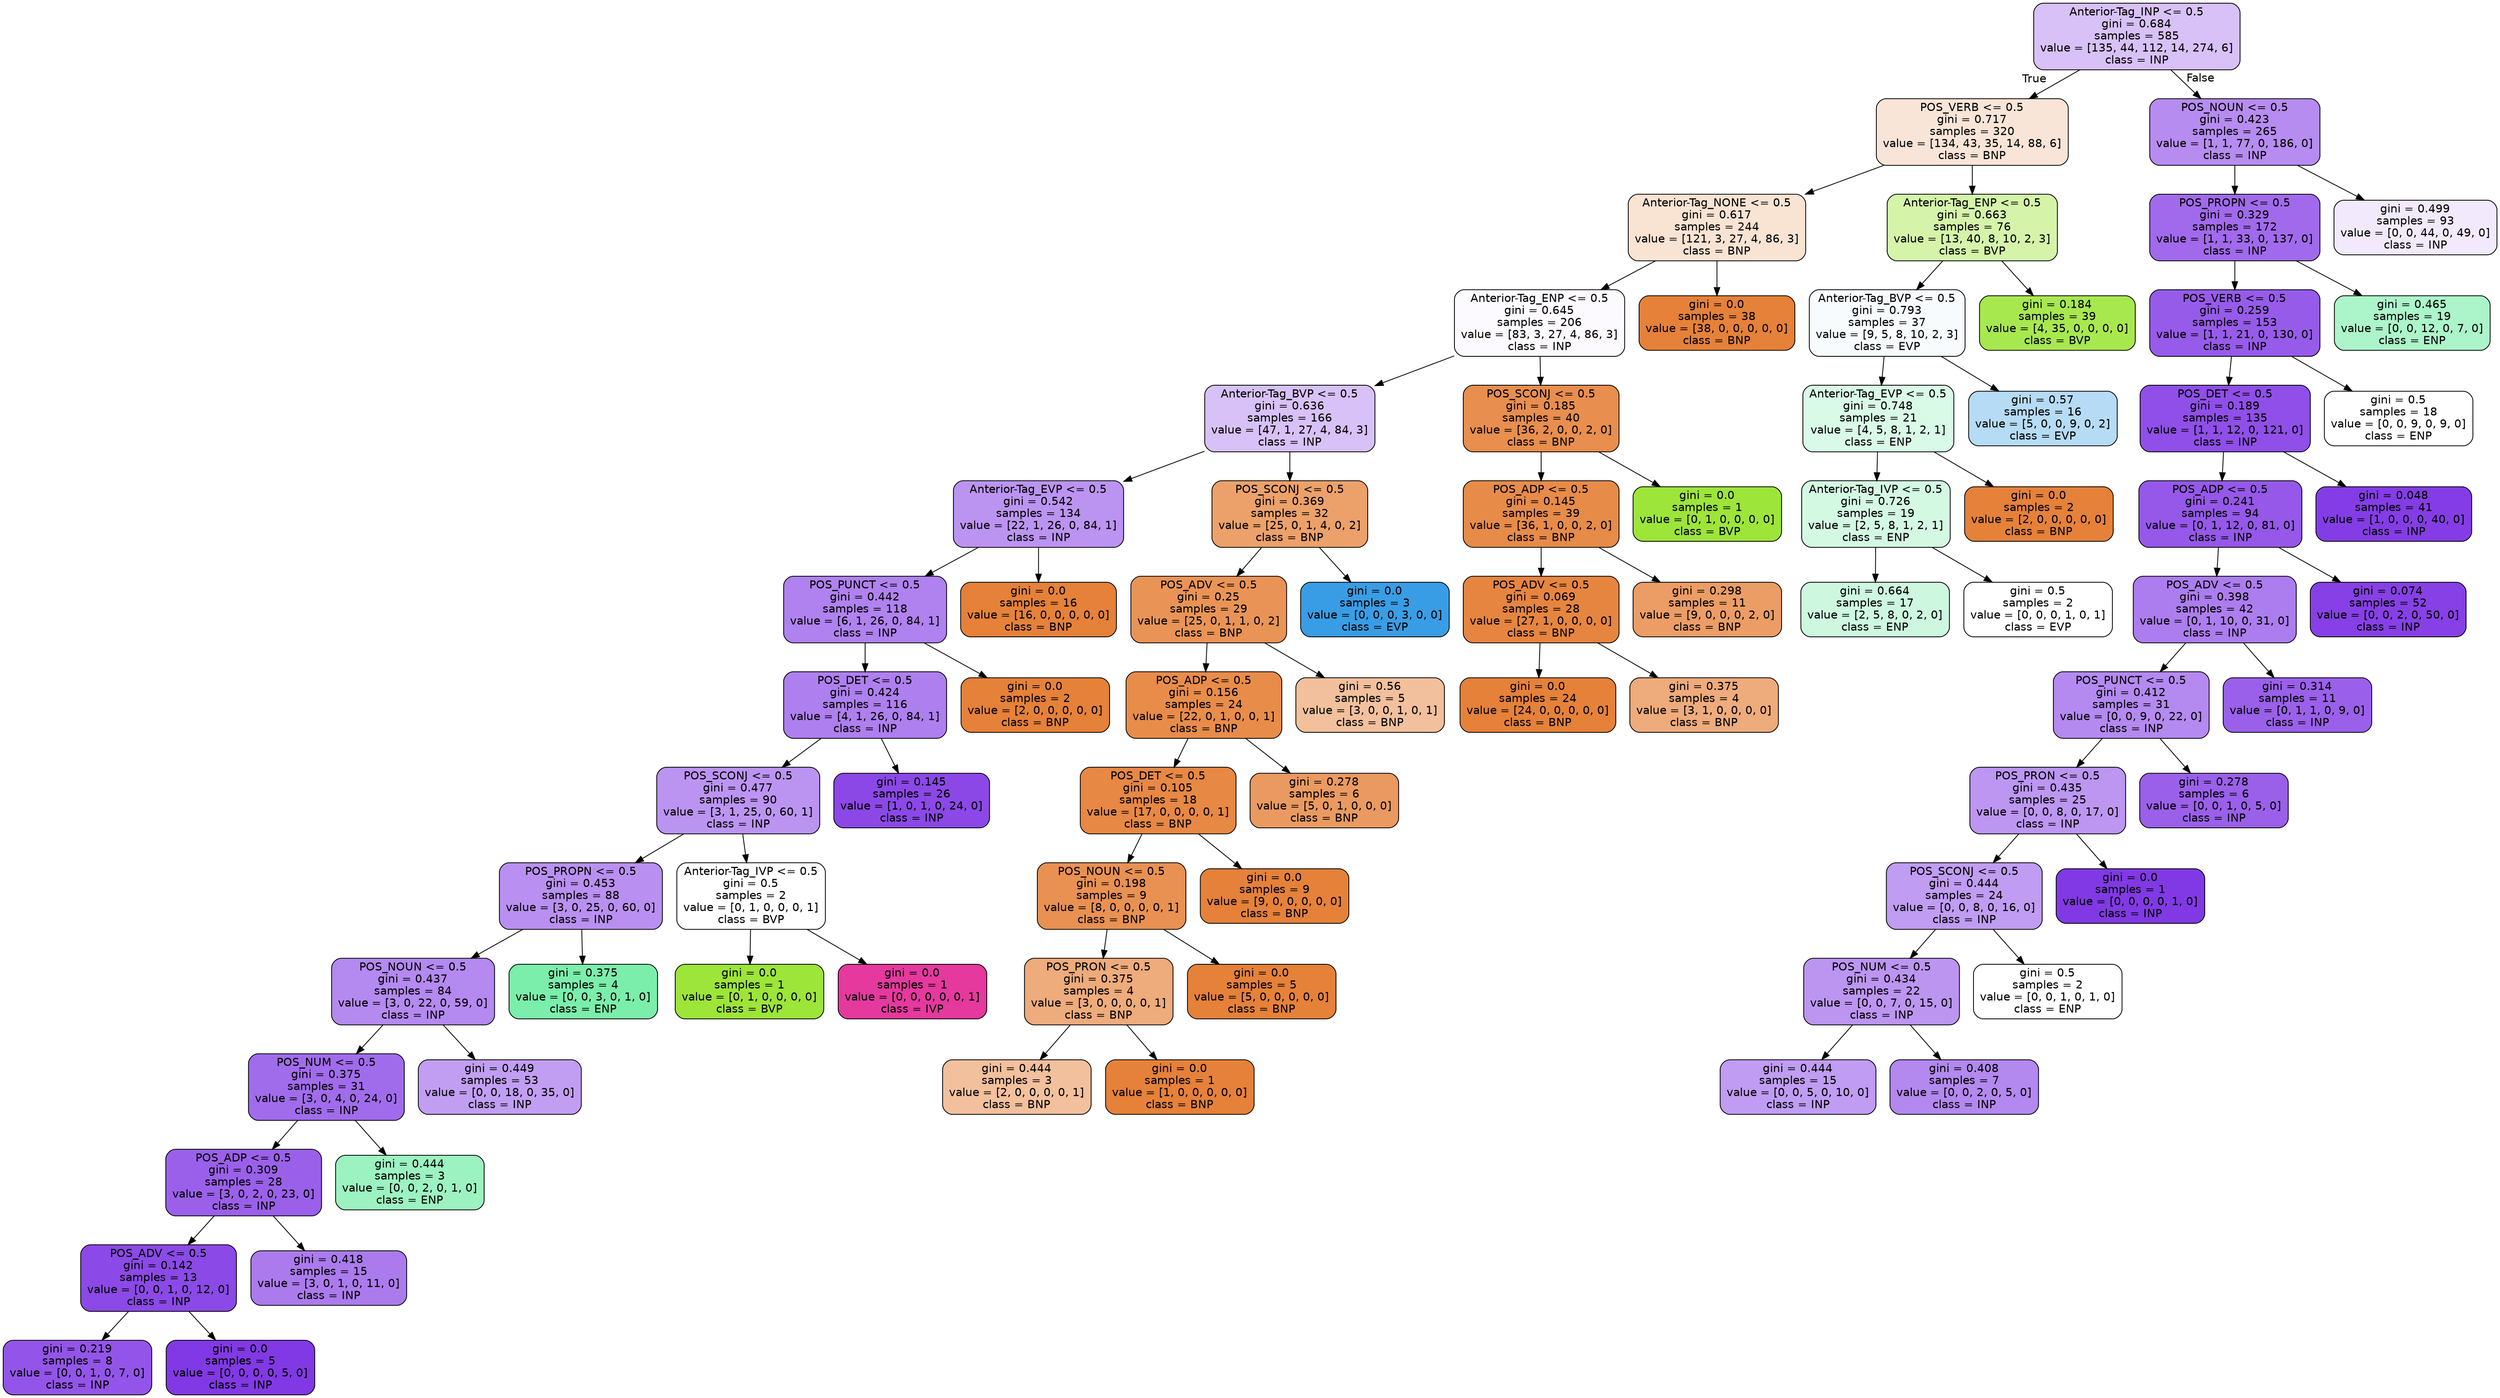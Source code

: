 digraph Tree {
node [shape=box, style="filled, rounded", color="black", fontname=helvetica] ;
edge [fontname=helvetica] ;
0 [label="Anterior-Tag_INP <= 0.5\ngini = 0.684\nsamples = 585\nvalue = [135, 44, 112, 14, 274, 6]\nclass = INP", fillcolor="#8139e54f"] ;
1 [label="POS_VERB <= 0.5\ngini = 0.717\nsamples = 320\nvalue = [134, 43, 35, 14, 88, 6]\nclass = BNP", fillcolor="#e5813933"] ;
0 -> 1 [labeldistance=2.5, labelangle=45, headlabel="True"] ;
2 [label="Anterior-Tag_NONE <= 0.5\ngini = 0.617\nsamples = 244\nvalue = [121, 3, 27, 4, 86, 3]\nclass = BNP", fillcolor="#e5813938"] ;
1 -> 2 ;
3 [label="Anterior-Tag_ENP <= 0.5\ngini = 0.645\nsamples = 206\nvalue = [83, 3, 27, 4, 86, 3]\nclass = INP", fillcolor="#8139e506"] ;
2 -> 3 ;
4 [label="Anterior-Tag_BVP <= 0.5\ngini = 0.636\nsamples = 166\nvalue = [47, 1, 27, 4, 84, 3]\nclass = INP", fillcolor="#8139e54f"] ;
3 -> 4 ;
5 [label="Anterior-Tag_EVP <= 0.5\ngini = 0.542\nsamples = 134\nvalue = [22, 1, 26, 0, 84, 1]\nclass = INP", fillcolor="#8139e589"] ;
4 -> 5 ;
6 [label="POS_PUNCT <= 0.5\ngini = 0.442\nsamples = 118\nvalue = [6, 1, 26, 0, 84, 1]\nclass = INP", fillcolor="#8139e5a1"] ;
5 -> 6 ;
7 [label="POS_DET <= 0.5\ngini = 0.424\nsamples = 116\nvalue = [4, 1, 26, 0, 84, 1]\nclass = INP", fillcolor="#8139e5a4"] ;
6 -> 7 ;
8 [label="POS_SCONJ <= 0.5\ngini = 0.477\nsamples = 90\nvalue = [3, 1, 25, 0, 60, 1]\nclass = INP", fillcolor="#8139e589"] ;
7 -> 8 ;
9 [label="POS_PROPN <= 0.5\ngini = 0.453\nsamples = 88\nvalue = [3, 0, 25, 0, 60, 0]\nclass = INP", fillcolor="#8139e58e"] ;
8 -> 9 ;
10 [label="POS_NOUN <= 0.5\ngini = 0.437\nsamples = 84\nvalue = [3, 0, 22, 0, 59, 0]\nclass = INP", fillcolor="#8139e598"] ;
9 -> 10 ;
11 [label="POS_NUM <= 0.5\ngini = 0.375\nsamples = 31\nvalue = [3, 0, 4, 0, 24, 0]\nclass = INP", fillcolor="#8139e5bd"] ;
10 -> 11 ;
12 [label="POS_ADP <= 0.5\ngini = 0.309\nsamples = 28\nvalue = [3, 0, 2, 0, 23, 0]\nclass = INP", fillcolor="#8139e5cc"] ;
11 -> 12 ;
13 [label="POS_ADV <= 0.5\ngini = 0.142\nsamples = 13\nvalue = [0, 0, 1, 0, 12, 0]\nclass = INP", fillcolor="#8139e5ea"] ;
12 -> 13 ;
14 [label="gini = 0.219\nsamples = 8\nvalue = [0, 0, 1, 0, 7, 0]\nclass = INP", fillcolor="#8139e5db"] ;
13 -> 14 ;
15 [label="gini = 0.0\nsamples = 5\nvalue = [0, 0, 0, 0, 5, 0]\nclass = INP", fillcolor="#8139e5ff"] ;
13 -> 15 ;
16 [label="gini = 0.418\nsamples = 15\nvalue = [3, 0, 1, 0, 11, 0]\nclass = INP", fillcolor="#8139e5aa"] ;
12 -> 16 ;
17 [label="gini = 0.444\nsamples = 3\nvalue = [0, 0, 2, 0, 1, 0]\nclass = ENP", fillcolor="#39e5817f"] ;
11 -> 17 ;
18 [label="gini = 0.449\nsamples = 53\nvalue = [0, 0, 18, 0, 35, 0]\nclass = INP", fillcolor="#8139e57c"] ;
10 -> 18 ;
19 [label="gini = 0.375\nsamples = 4\nvalue = [0, 0, 3, 0, 1, 0]\nclass = ENP", fillcolor="#39e581aa"] ;
9 -> 19 ;
20 [label="Anterior-Tag_IVP <= 0.5\ngini = 0.5\nsamples = 2\nvalue = [0, 1, 0, 0, 0, 1]\nclass = BVP", fillcolor="#9de53900"] ;
8 -> 20 ;
21 [label="gini = 0.0\nsamples = 1\nvalue = [0, 1, 0, 0, 0, 0]\nclass = BVP", fillcolor="#9de539ff"] ;
20 -> 21 ;
22 [label="gini = 0.0\nsamples = 1\nvalue = [0, 0, 0, 0, 0, 1]\nclass = IVP", fillcolor="#e5399dff"] ;
20 -> 22 ;
23 [label="gini = 0.145\nsamples = 26\nvalue = [1, 0, 1, 0, 24, 0]\nclass = INP", fillcolor="#8139e5eb"] ;
7 -> 23 ;
24 [label="gini = 0.0\nsamples = 2\nvalue = [2, 0, 0, 0, 0, 0]\nclass = BNP", fillcolor="#e58139ff"] ;
6 -> 24 ;
25 [label="gini = 0.0\nsamples = 16\nvalue = [16, 0, 0, 0, 0, 0]\nclass = BNP", fillcolor="#e58139ff"] ;
5 -> 25 ;
26 [label="POS_SCONJ <= 0.5\ngini = 0.369\nsamples = 32\nvalue = [25, 0, 1, 4, 0, 2]\nclass = BNP", fillcolor="#e58139bf"] ;
4 -> 26 ;
27 [label="POS_ADV <= 0.5\ngini = 0.25\nsamples = 29\nvalue = [25, 0, 1, 1, 0, 2]\nclass = BNP", fillcolor="#e58139d9"] ;
26 -> 27 ;
28 [label="POS_ADP <= 0.5\ngini = 0.156\nsamples = 24\nvalue = [22, 0, 1, 0, 0, 1]\nclass = BNP", fillcolor="#e58139e9"] ;
27 -> 28 ;
29 [label="POS_DET <= 0.5\ngini = 0.105\nsamples = 18\nvalue = [17, 0, 0, 0, 0, 1]\nclass = BNP", fillcolor="#e58139f0"] ;
28 -> 29 ;
30 [label="POS_NOUN <= 0.5\ngini = 0.198\nsamples = 9\nvalue = [8, 0, 0, 0, 0, 1]\nclass = BNP", fillcolor="#e58139df"] ;
29 -> 30 ;
31 [label="POS_PRON <= 0.5\ngini = 0.375\nsamples = 4\nvalue = [3, 0, 0, 0, 0, 1]\nclass = BNP", fillcolor="#e58139aa"] ;
30 -> 31 ;
32 [label="gini = 0.444\nsamples = 3\nvalue = [2, 0, 0, 0, 0, 1]\nclass = BNP", fillcolor="#e581397f"] ;
31 -> 32 ;
33 [label="gini = 0.0\nsamples = 1\nvalue = [1, 0, 0, 0, 0, 0]\nclass = BNP", fillcolor="#e58139ff"] ;
31 -> 33 ;
34 [label="gini = 0.0\nsamples = 5\nvalue = [5, 0, 0, 0, 0, 0]\nclass = BNP", fillcolor="#e58139ff"] ;
30 -> 34 ;
35 [label="gini = 0.0\nsamples = 9\nvalue = [9, 0, 0, 0, 0, 0]\nclass = BNP", fillcolor="#e58139ff"] ;
29 -> 35 ;
36 [label="gini = 0.278\nsamples = 6\nvalue = [5, 0, 1, 0, 0, 0]\nclass = BNP", fillcolor="#e58139cc"] ;
28 -> 36 ;
37 [label="gini = 0.56\nsamples = 5\nvalue = [3, 0, 0, 1, 0, 1]\nclass = BNP", fillcolor="#e581397f"] ;
27 -> 37 ;
38 [label="gini = 0.0\nsamples = 3\nvalue = [0, 0, 0, 3, 0, 0]\nclass = EVP", fillcolor="#399de5ff"] ;
26 -> 38 ;
39 [label="POS_SCONJ <= 0.5\ngini = 0.185\nsamples = 40\nvalue = [36, 2, 0, 0, 2, 0]\nclass = BNP", fillcolor="#e58139e4"] ;
3 -> 39 ;
40 [label="POS_ADP <= 0.5\ngini = 0.145\nsamples = 39\nvalue = [36, 1, 0, 0, 2, 0]\nclass = BNP", fillcolor="#e58139ea"] ;
39 -> 40 ;
41 [label="POS_ADV <= 0.5\ngini = 0.069\nsamples = 28\nvalue = [27, 1, 0, 0, 0, 0]\nclass = BNP", fillcolor="#e58139f6"] ;
40 -> 41 ;
42 [label="gini = 0.0\nsamples = 24\nvalue = [24, 0, 0, 0, 0, 0]\nclass = BNP", fillcolor="#e58139ff"] ;
41 -> 42 ;
43 [label="gini = 0.375\nsamples = 4\nvalue = [3, 1, 0, 0, 0, 0]\nclass = BNP", fillcolor="#e58139aa"] ;
41 -> 43 ;
44 [label="gini = 0.298\nsamples = 11\nvalue = [9, 0, 0, 0, 2, 0]\nclass = BNP", fillcolor="#e58139c6"] ;
40 -> 44 ;
45 [label="gini = 0.0\nsamples = 1\nvalue = [0, 1, 0, 0, 0, 0]\nclass = BVP", fillcolor="#9de539ff"] ;
39 -> 45 ;
46 [label="gini = 0.0\nsamples = 38\nvalue = [38, 0, 0, 0, 0, 0]\nclass = BNP", fillcolor="#e58139ff"] ;
2 -> 46 ;
47 [label="Anterior-Tag_ENP <= 0.5\ngini = 0.663\nsamples = 76\nvalue = [13, 40, 8, 10, 2, 3]\nclass = BVP", fillcolor="#9de5396d"] ;
1 -> 47 ;
48 [label="Anterior-Tag_BVP <= 0.5\ngini = 0.793\nsamples = 37\nvalue = [9, 5, 8, 10, 2, 3]\nclass = EVP", fillcolor="#399de509"] ;
47 -> 48 ;
49 [label="Anterior-Tag_EVP <= 0.5\ngini = 0.748\nsamples = 21\nvalue = [4, 5, 8, 1, 2, 1]\nclass = ENP", fillcolor="#39e58130"] ;
48 -> 49 ;
50 [label="Anterior-Tag_IVP <= 0.5\ngini = 0.726\nsamples = 19\nvalue = [2, 5, 8, 1, 2, 1]\nclass = ENP", fillcolor="#39e58137"] ;
49 -> 50 ;
51 [label="gini = 0.664\nsamples = 17\nvalue = [2, 5, 8, 0, 2, 0]\nclass = ENP", fillcolor="#39e58140"] ;
50 -> 51 ;
52 [label="gini = 0.5\nsamples = 2\nvalue = [0, 0, 0, 1, 0, 1]\nclass = EVP", fillcolor="#399de500"] ;
50 -> 52 ;
53 [label="gini = 0.0\nsamples = 2\nvalue = [2, 0, 0, 0, 0, 0]\nclass = BNP", fillcolor="#e58139ff"] ;
49 -> 53 ;
54 [label="gini = 0.57\nsamples = 16\nvalue = [5, 0, 0, 9, 0, 2]\nclass = EVP", fillcolor="#399de55d"] ;
48 -> 54 ;
55 [label="gini = 0.184\nsamples = 39\nvalue = [4, 35, 0, 0, 0, 0]\nclass = BVP", fillcolor="#9de539e2"] ;
47 -> 55 ;
56 [label="POS_NOUN <= 0.5\ngini = 0.423\nsamples = 265\nvalue = [1, 1, 77, 0, 186, 0]\nclass = INP", fillcolor="#8139e594"] ;
0 -> 56 [labeldistance=2.5, labelangle=-45, headlabel="False"] ;
57 [label="POS_PROPN <= 0.5\ngini = 0.329\nsamples = 172\nvalue = [1, 1, 33, 0, 137, 0]\nclass = INP", fillcolor="#8139e5bf"] ;
56 -> 57 ;
58 [label="POS_VERB <= 0.5\ngini = 0.259\nsamples = 153\nvalue = [1, 1, 21, 0, 130, 0]\nclass = INP", fillcolor="#8139e5d3"] ;
57 -> 58 ;
59 [label="POS_DET <= 0.5\ngini = 0.189\nsamples = 135\nvalue = [1, 1, 12, 0, 121, 0]\nclass = INP", fillcolor="#8139e5e2"] ;
58 -> 59 ;
60 [label="POS_ADP <= 0.5\ngini = 0.241\nsamples = 94\nvalue = [0, 1, 12, 0, 81, 0]\nclass = INP", fillcolor="#8139e5d7"] ;
59 -> 60 ;
61 [label="POS_ADV <= 0.5\ngini = 0.398\nsamples = 42\nvalue = [0, 1, 10, 0, 31, 0]\nclass = INP", fillcolor="#8139e5a7"] ;
60 -> 61 ;
62 [label="POS_PUNCT <= 0.5\ngini = 0.412\nsamples = 31\nvalue = [0, 0, 9, 0, 22, 0]\nclass = INP", fillcolor="#8139e597"] ;
61 -> 62 ;
63 [label="POS_PRON <= 0.5\ngini = 0.435\nsamples = 25\nvalue = [0, 0, 8, 0, 17, 0]\nclass = INP", fillcolor="#8139e587"] ;
62 -> 63 ;
64 [label="POS_SCONJ <= 0.5\ngini = 0.444\nsamples = 24\nvalue = [0, 0, 8, 0, 16, 0]\nclass = INP", fillcolor="#8139e57f"] ;
63 -> 64 ;
65 [label="POS_NUM <= 0.5\ngini = 0.434\nsamples = 22\nvalue = [0, 0, 7, 0, 15, 0]\nclass = INP", fillcolor="#8139e588"] ;
64 -> 65 ;
66 [label="gini = 0.444\nsamples = 15\nvalue = [0, 0, 5, 0, 10, 0]\nclass = INP", fillcolor="#8139e57f"] ;
65 -> 66 ;
67 [label="gini = 0.408\nsamples = 7\nvalue = [0, 0, 2, 0, 5, 0]\nclass = INP", fillcolor="#8139e599"] ;
65 -> 67 ;
68 [label="gini = 0.5\nsamples = 2\nvalue = [0, 0, 1, 0, 1, 0]\nclass = ENP", fillcolor="#39e58100"] ;
64 -> 68 ;
69 [label="gini = 0.0\nsamples = 1\nvalue = [0, 0, 0, 0, 1, 0]\nclass = INP", fillcolor="#8139e5ff"] ;
63 -> 69 ;
70 [label="gini = 0.278\nsamples = 6\nvalue = [0, 0, 1, 0, 5, 0]\nclass = INP", fillcolor="#8139e5cc"] ;
62 -> 70 ;
71 [label="gini = 0.314\nsamples = 11\nvalue = [0, 1, 1, 0, 9, 0]\nclass = INP", fillcolor="#8139e5cc"] ;
61 -> 71 ;
72 [label="gini = 0.074\nsamples = 52\nvalue = [0, 0, 2, 0, 50, 0]\nclass = INP", fillcolor="#8139e5f5"] ;
60 -> 72 ;
73 [label="gini = 0.048\nsamples = 41\nvalue = [1, 0, 0, 0, 40, 0]\nclass = INP", fillcolor="#8139e5f9"] ;
59 -> 73 ;
74 [label="gini = 0.5\nsamples = 18\nvalue = [0, 0, 9, 0, 9, 0]\nclass = ENP", fillcolor="#39e58100"] ;
58 -> 74 ;
75 [label="gini = 0.465\nsamples = 19\nvalue = [0, 0, 12, 0, 7, 0]\nclass = ENP", fillcolor="#39e5816a"] ;
57 -> 75 ;
76 [label="gini = 0.499\nsamples = 93\nvalue = [0, 0, 44, 0, 49, 0]\nclass = INP", fillcolor="#8139e51a"] ;
56 -> 76 ;
}
